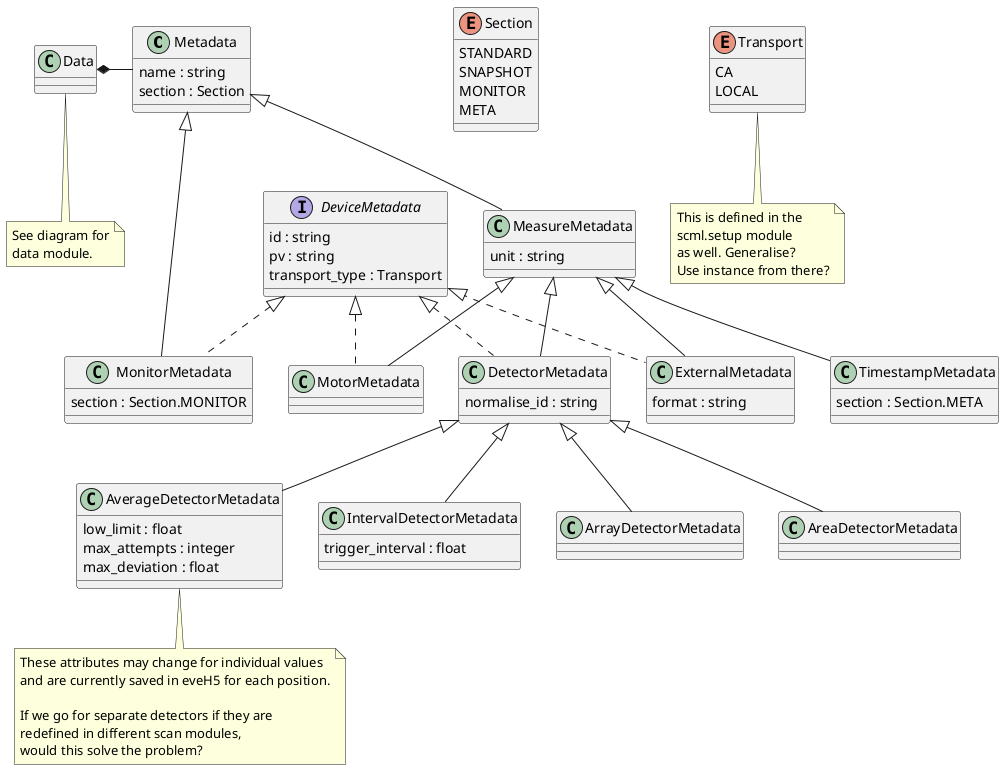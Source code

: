 @startuml

class Metadata {
    name : string
    section : Section
}

class Data {
}
note bottom: See diagram for\ndata module.

enum Section {
    STANDARD
    SNAPSHOT
    MONITOR
    META
}

enum Transport {
    CA
    LOCAL
}
note bottom: This is defined in the\nscml.setup module\nas well. Generalise?\nUse instance from there?

interface DeviceMetadata {
    id : string
    pv : string
    transport_type : Transport
}

class MeasureMetadata extends Metadata {
    unit : string
}

class MonitorMetadata extends Metadata implements DeviceMetadata {
    section : Section.MONITOR
}

class MotorMetadata extends MeasureMetadata implements DeviceMetadata  {
}

class DetectorMetadata extends MeasureMetadata implements DeviceMetadata  {
    normalise_id : string
}

class TimestampMetadata extends MeasureMetadata {
    section : Section.META
}

class ExternalMetadata extends MeasureMetadata implements DeviceMetadata {
    format : string
}

class AverageDetectorMetadata extends DetectorMetadata {
    low_limit : float
    max_attempts : integer
    max_deviation : float
}
note bottom
    These attributes may change for individual values
    and are currently saved in eveH5 for each position.

    If we go for separate detectors if they are
    redefined in different scan modules,
    would this solve the problem?
end note

class IntervalDetectorMetadata extends DetectorMetadata {
    trigger_interval : float
}

class ArrayDetectorMetadata extends DetectorMetadata {
}

class AreaDetectorMetadata extends DetectorMetadata {
}

Data *- Metadata

@enduml
